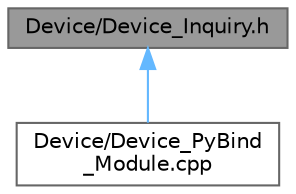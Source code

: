 digraph "Device/Device_Inquiry.h"
{
 // INTERACTIVE_SVG=YES
 // LATEX_PDF_SIZE
  bgcolor="transparent";
  edge [fontname=Helvetica,fontsize=10,labelfontname=Helvetica,labelfontsize=10];
  node [fontname=Helvetica,fontsize=10,shape=box,height=0.2,width=0.4];
  Node1 [id="Node000001",label="Device/Device_Inquiry.h",height=0.2,width=0.4,color="gray40", fillcolor="grey60", style="filled", fontcolor="black",tooltip="Collecting SYCL device availability and information."];
  Node1 -> Node2 [id="edge1_Node000001_Node000002",dir="back",color="steelblue1",style="solid",tooltip=" "];
  Node2 [id="Node000002",label="Device/Device_PyBind\l_Module.cpp",height=0.2,width=0.4,color="grey40", fillcolor="white", style="filled",URL="$_device___py_bind___module_8cpp.html",tooltip="Python module for device in PySYCL."];
}
